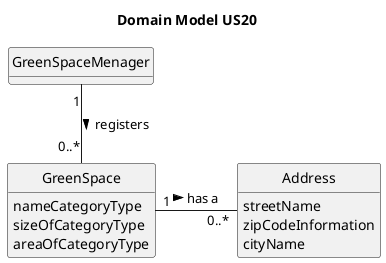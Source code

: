 @startuml
skinparam monochrome true
skinparam packageStyle rectangle
skinparam shadowing false
title Domain Model US20

skinparam classAttributeIconSize 0

hide circle
hide methods

class GreenSpaceMenager {
}

class GreenSpace {
   nameCategoryType
   sizeOfCategoryType
   areaOfCategoryType
}

class Address {
    streetName
    zipCodeInformation
    cityName
}

GreenSpaceMenager "1" -- "0..*" GreenSpace : registers >

GreenSpace "1" - "0..*" Address : has a >

@enduml